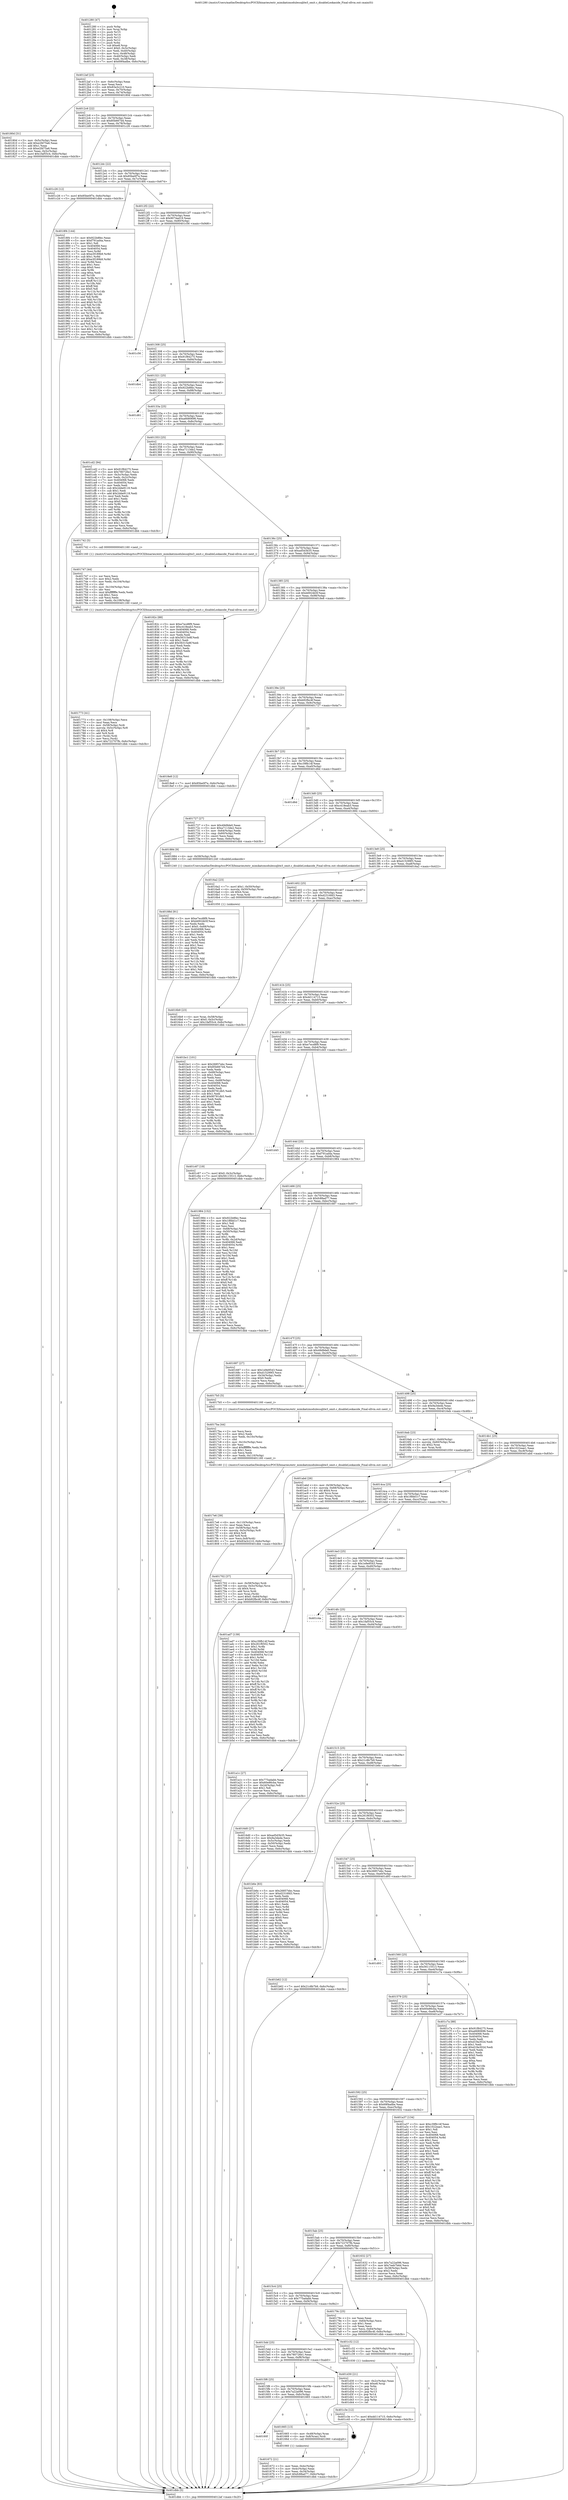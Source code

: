 digraph "0x401280" {
  label = "0x401280 (/mnt/c/Users/mathe/Desktop/tcc/POCII/binaries/extr_mimikatzmodulessqlite3_omit.c_disableLookaside_Final-ollvm.out::main(0))"
  labelloc = "t"
  node[shape=record]

  Entry [label="",width=0.3,height=0.3,shape=circle,fillcolor=black,style=filled]
  "0x4012af" [label="{
     0x4012af [23]\l
     | [instrs]\l
     &nbsp;&nbsp;0x4012af \<+3\>: mov -0x6c(%rbp),%eax\l
     &nbsp;&nbsp;0x4012b2 \<+2\>: mov %eax,%ecx\l
     &nbsp;&nbsp;0x4012b4 \<+6\>: sub $0x83a3c210,%ecx\l
     &nbsp;&nbsp;0x4012ba \<+3\>: mov %eax,-0x70(%rbp)\l
     &nbsp;&nbsp;0x4012bd \<+3\>: mov %ecx,-0x74(%rbp)\l
     &nbsp;&nbsp;0x4012c0 \<+6\>: je 000000000040180d \<main+0x58d\>\l
  }"]
  "0x40180d" [label="{
     0x40180d [31]\l
     | [instrs]\l
     &nbsp;&nbsp;0x40180d \<+3\>: mov -0x5c(%rbp),%eax\l
     &nbsp;&nbsp;0x401810 \<+5\>: add $0xe2fd75a6,%eax\l
     &nbsp;&nbsp;0x401815 \<+3\>: add $0x1,%eax\l
     &nbsp;&nbsp;0x401818 \<+5\>: sub $0xe2fd75a6,%eax\l
     &nbsp;&nbsp;0x40181d \<+3\>: mov %eax,-0x5c(%rbp)\l
     &nbsp;&nbsp;0x401820 \<+7\>: movl $0x1faf55c4,-0x6c(%rbp)\l
     &nbsp;&nbsp;0x401827 \<+5\>: jmp 0000000000401dbb \<main+0xb3b\>\l
  }"]
  "0x4012c6" [label="{
     0x4012c6 [22]\l
     | [instrs]\l
     &nbsp;&nbsp;0x4012c6 \<+5\>: jmp 00000000004012cb \<main+0x4b\>\l
     &nbsp;&nbsp;0x4012cb \<+3\>: mov -0x70(%rbp),%eax\l
     &nbsp;&nbsp;0x4012ce \<+5\>: sub $0x85b667d4,%eax\l
     &nbsp;&nbsp;0x4012d3 \<+3\>: mov %eax,-0x78(%rbp)\l
     &nbsp;&nbsp;0x4012d6 \<+6\>: je 0000000000401c26 \<main+0x9a6\>\l
  }"]
  Exit [label="",width=0.3,height=0.3,shape=circle,fillcolor=black,style=filled,peripheries=2]
  "0x401c26" [label="{
     0x401c26 [12]\l
     | [instrs]\l
     &nbsp;&nbsp;0x401c26 \<+7\>: movl $0x85be0f7e,-0x6c(%rbp)\l
     &nbsp;&nbsp;0x401c2d \<+5\>: jmp 0000000000401dbb \<main+0xb3b\>\l
  }"]
  "0x4012dc" [label="{
     0x4012dc [22]\l
     | [instrs]\l
     &nbsp;&nbsp;0x4012dc \<+5\>: jmp 00000000004012e1 \<main+0x61\>\l
     &nbsp;&nbsp;0x4012e1 \<+3\>: mov -0x70(%rbp),%eax\l
     &nbsp;&nbsp;0x4012e4 \<+5\>: sub $0x85be0f7e,%eax\l
     &nbsp;&nbsp;0x4012e9 \<+3\>: mov %eax,-0x7c(%rbp)\l
     &nbsp;&nbsp;0x4012ec \<+6\>: je 00000000004018f4 \<main+0x674\>\l
  }"]
  "0x401c3e" [label="{
     0x401c3e [12]\l
     | [instrs]\l
     &nbsp;&nbsp;0x401c3e \<+7\>: movl $0xdd114715,-0x6c(%rbp)\l
     &nbsp;&nbsp;0x401c45 \<+5\>: jmp 0000000000401dbb \<main+0xb3b\>\l
  }"]
  "0x4018f4" [label="{
     0x4018f4 [144]\l
     | [instrs]\l
     &nbsp;&nbsp;0x4018f4 \<+5\>: mov $0x922b8fec,%eax\l
     &nbsp;&nbsp;0x4018f9 \<+5\>: mov $0xf791ad4a,%ecx\l
     &nbsp;&nbsp;0x4018fe \<+2\>: mov $0x1,%dl\l
     &nbsp;&nbsp;0x401900 \<+7\>: mov 0x404068,%esi\l
     &nbsp;&nbsp;0x401907 \<+7\>: mov 0x404054,%edi\l
     &nbsp;&nbsp;0x40190e \<+3\>: mov %esi,%r8d\l
     &nbsp;&nbsp;0x401911 \<+7\>: sub $0xe3f189b9,%r8d\l
     &nbsp;&nbsp;0x401918 \<+4\>: sub $0x1,%r8d\l
     &nbsp;&nbsp;0x40191c \<+7\>: add $0xe3f189b9,%r8d\l
     &nbsp;&nbsp;0x401923 \<+4\>: imul %r8d,%esi\l
     &nbsp;&nbsp;0x401927 \<+3\>: and $0x1,%esi\l
     &nbsp;&nbsp;0x40192a \<+3\>: cmp $0x0,%esi\l
     &nbsp;&nbsp;0x40192d \<+4\>: sete %r9b\l
     &nbsp;&nbsp;0x401931 \<+3\>: cmp $0xa,%edi\l
     &nbsp;&nbsp;0x401934 \<+4\>: setl %r10b\l
     &nbsp;&nbsp;0x401938 \<+3\>: mov %r9b,%r11b\l
     &nbsp;&nbsp;0x40193b \<+4\>: xor $0xff,%r11b\l
     &nbsp;&nbsp;0x40193f \<+3\>: mov %r10b,%bl\l
     &nbsp;&nbsp;0x401942 \<+3\>: xor $0xff,%bl\l
     &nbsp;&nbsp;0x401945 \<+3\>: xor $0x0,%dl\l
     &nbsp;&nbsp;0x401948 \<+3\>: mov %r11b,%r14b\l
     &nbsp;&nbsp;0x40194b \<+4\>: and $0x0,%r14b\l
     &nbsp;&nbsp;0x40194f \<+3\>: and %dl,%r9b\l
     &nbsp;&nbsp;0x401952 \<+3\>: mov %bl,%r15b\l
     &nbsp;&nbsp;0x401955 \<+4\>: and $0x0,%r15b\l
     &nbsp;&nbsp;0x401959 \<+3\>: and %dl,%r10b\l
     &nbsp;&nbsp;0x40195c \<+3\>: or %r9b,%r14b\l
     &nbsp;&nbsp;0x40195f \<+3\>: or %r10b,%r15b\l
     &nbsp;&nbsp;0x401962 \<+3\>: xor %r15b,%r14b\l
     &nbsp;&nbsp;0x401965 \<+3\>: or %bl,%r11b\l
     &nbsp;&nbsp;0x401968 \<+4\>: xor $0xff,%r11b\l
     &nbsp;&nbsp;0x40196c \<+3\>: or $0x0,%dl\l
     &nbsp;&nbsp;0x40196f \<+3\>: and %dl,%r11b\l
     &nbsp;&nbsp;0x401972 \<+3\>: or %r11b,%r14b\l
     &nbsp;&nbsp;0x401975 \<+4\>: test $0x1,%r14b\l
     &nbsp;&nbsp;0x401979 \<+3\>: cmovne %ecx,%eax\l
     &nbsp;&nbsp;0x40197c \<+3\>: mov %eax,-0x6c(%rbp)\l
     &nbsp;&nbsp;0x40197f \<+5\>: jmp 0000000000401dbb \<main+0xb3b\>\l
  }"]
  "0x4012f2" [label="{
     0x4012f2 [22]\l
     | [instrs]\l
     &nbsp;&nbsp;0x4012f2 \<+5\>: jmp 00000000004012f7 \<main+0x77\>\l
     &nbsp;&nbsp;0x4012f7 \<+3\>: mov -0x70(%rbp),%eax\l
     &nbsp;&nbsp;0x4012fa \<+5\>: sub $0x9074ad19,%eax\l
     &nbsp;&nbsp;0x4012ff \<+3\>: mov %eax,-0x80(%rbp)\l
     &nbsp;&nbsp;0x401302 \<+6\>: je 0000000000401c56 \<main+0x9d6\>\l
  }"]
  "0x401ad7" [label="{
     0x401ad7 [139]\l
     | [instrs]\l
     &nbsp;&nbsp;0x401ad7 \<+5\>: mov $0xc39fb14f,%edx\l
     &nbsp;&nbsp;0x401adc \<+5\>: mov $0x261f6502,%esi\l
     &nbsp;&nbsp;0x401ae1 \<+3\>: mov $0x1,%r8b\l
     &nbsp;&nbsp;0x401ae4 \<+3\>: xor %r9d,%r9d\l
     &nbsp;&nbsp;0x401ae7 \<+8\>: mov 0x404068,%r10d\l
     &nbsp;&nbsp;0x401aef \<+8\>: mov 0x404054,%r11d\l
     &nbsp;&nbsp;0x401af7 \<+4\>: sub $0x1,%r9d\l
     &nbsp;&nbsp;0x401afb \<+3\>: mov %r10d,%ebx\l
     &nbsp;&nbsp;0x401afe \<+3\>: add %r9d,%ebx\l
     &nbsp;&nbsp;0x401b01 \<+4\>: imul %ebx,%r10d\l
     &nbsp;&nbsp;0x401b05 \<+4\>: and $0x1,%r10d\l
     &nbsp;&nbsp;0x401b09 \<+4\>: cmp $0x0,%r10d\l
     &nbsp;&nbsp;0x401b0d \<+4\>: sete %r14b\l
     &nbsp;&nbsp;0x401b11 \<+4\>: cmp $0xa,%r11d\l
     &nbsp;&nbsp;0x401b15 \<+4\>: setl %r15b\l
     &nbsp;&nbsp;0x401b19 \<+3\>: mov %r14b,%r12b\l
     &nbsp;&nbsp;0x401b1c \<+4\>: xor $0xff,%r12b\l
     &nbsp;&nbsp;0x401b20 \<+3\>: mov %r15b,%r13b\l
     &nbsp;&nbsp;0x401b23 \<+4\>: xor $0xff,%r13b\l
     &nbsp;&nbsp;0x401b27 \<+4\>: xor $0x0,%r8b\l
     &nbsp;&nbsp;0x401b2b \<+3\>: mov %r12b,%al\l
     &nbsp;&nbsp;0x401b2e \<+2\>: and $0x0,%al\l
     &nbsp;&nbsp;0x401b30 \<+3\>: and %r8b,%r14b\l
     &nbsp;&nbsp;0x401b33 \<+3\>: mov %r13b,%cl\l
     &nbsp;&nbsp;0x401b36 \<+3\>: and $0x0,%cl\l
     &nbsp;&nbsp;0x401b39 \<+3\>: and %r8b,%r15b\l
     &nbsp;&nbsp;0x401b3c \<+3\>: or %r14b,%al\l
     &nbsp;&nbsp;0x401b3f \<+3\>: or %r15b,%cl\l
     &nbsp;&nbsp;0x401b42 \<+2\>: xor %cl,%al\l
     &nbsp;&nbsp;0x401b44 \<+3\>: or %r13b,%r12b\l
     &nbsp;&nbsp;0x401b47 \<+4\>: xor $0xff,%r12b\l
     &nbsp;&nbsp;0x401b4b \<+4\>: or $0x0,%r8b\l
     &nbsp;&nbsp;0x401b4f \<+3\>: and %r8b,%r12b\l
     &nbsp;&nbsp;0x401b52 \<+3\>: or %r12b,%al\l
     &nbsp;&nbsp;0x401b55 \<+2\>: test $0x1,%al\l
     &nbsp;&nbsp;0x401b57 \<+3\>: cmovne %esi,%edx\l
     &nbsp;&nbsp;0x401b5a \<+3\>: mov %edx,-0x6c(%rbp)\l
     &nbsp;&nbsp;0x401b5d \<+5\>: jmp 0000000000401dbb \<main+0xb3b\>\l
  }"]
  "0x401c56" [label="{
     0x401c56\l
  }", style=dashed]
  "0x401308" [label="{
     0x401308 [25]\l
     | [instrs]\l
     &nbsp;&nbsp;0x401308 \<+5\>: jmp 000000000040130d \<main+0x8d\>\l
     &nbsp;&nbsp;0x40130d \<+3\>: mov -0x70(%rbp),%eax\l
     &nbsp;&nbsp;0x401310 \<+5\>: sub $0x91f84275,%eax\l
     &nbsp;&nbsp;0x401315 \<+6\>: mov %eax,-0x84(%rbp)\l
     &nbsp;&nbsp;0x40131b \<+6\>: je 0000000000401db4 \<main+0xb34\>\l
  }"]
  "0x40188d" [label="{
     0x40188d [91]\l
     | [instrs]\l
     &nbsp;&nbsp;0x40188d \<+5\>: mov $0xe7ecd8f9,%eax\l
     &nbsp;&nbsp;0x401892 \<+5\>: mov $0xb6924b5f,%ecx\l
     &nbsp;&nbsp;0x401897 \<+2\>: xor %edx,%edx\l
     &nbsp;&nbsp;0x401899 \<+7\>: movl $0x0,-0x68(%rbp)\l
     &nbsp;&nbsp;0x4018a0 \<+7\>: mov 0x404068,%esi\l
     &nbsp;&nbsp;0x4018a7 \<+8\>: mov 0x404054,%r8d\l
     &nbsp;&nbsp;0x4018af \<+3\>: sub $0x1,%edx\l
     &nbsp;&nbsp;0x4018b2 \<+3\>: mov %esi,%r9d\l
     &nbsp;&nbsp;0x4018b5 \<+3\>: add %edx,%r9d\l
     &nbsp;&nbsp;0x4018b8 \<+4\>: imul %r9d,%esi\l
     &nbsp;&nbsp;0x4018bc \<+3\>: and $0x1,%esi\l
     &nbsp;&nbsp;0x4018bf \<+3\>: cmp $0x0,%esi\l
     &nbsp;&nbsp;0x4018c2 \<+4\>: sete %r10b\l
     &nbsp;&nbsp;0x4018c6 \<+4\>: cmp $0xa,%r8d\l
     &nbsp;&nbsp;0x4018ca \<+4\>: setl %r11b\l
     &nbsp;&nbsp;0x4018ce \<+3\>: mov %r10b,%bl\l
     &nbsp;&nbsp;0x4018d1 \<+3\>: and %r11b,%bl\l
     &nbsp;&nbsp;0x4018d4 \<+3\>: xor %r11b,%r10b\l
     &nbsp;&nbsp;0x4018d7 \<+3\>: or %r10b,%bl\l
     &nbsp;&nbsp;0x4018da \<+3\>: test $0x1,%bl\l
     &nbsp;&nbsp;0x4018dd \<+3\>: cmovne %ecx,%eax\l
     &nbsp;&nbsp;0x4018e0 \<+3\>: mov %eax,-0x6c(%rbp)\l
     &nbsp;&nbsp;0x4018e3 \<+5\>: jmp 0000000000401dbb \<main+0xb3b\>\l
  }"]
  "0x401db4" [label="{
     0x401db4\l
  }", style=dashed]
  "0x401321" [label="{
     0x401321 [25]\l
     | [instrs]\l
     &nbsp;&nbsp;0x401321 \<+5\>: jmp 0000000000401326 \<main+0xa6\>\l
     &nbsp;&nbsp;0x401326 \<+3\>: mov -0x70(%rbp),%eax\l
     &nbsp;&nbsp;0x401329 \<+5\>: sub $0x922b8fec,%eax\l
     &nbsp;&nbsp;0x40132e \<+6\>: mov %eax,-0x88(%rbp)\l
     &nbsp;&nbsp;0x401334 \<+6\>: je 0000000000401d61 \<main+0xae1\>\l
  }"]
  "0x4017e6" [label="{
     0x4017e6 [39]\l
     | [instrs]\l
     &nbsp;&nbsp;0x4017e6 \<+6\>: mov -0x110(%rbp),%ecx\l
     &nbsp;&nbsp;0x4017ec \<+3\>: imul %eax,%ecx\l
     &nbsp;&nbsp;0x4017ef \<+4\>: mov -0x58(%rbp),%rdi\l
     &nbsp;&nbsp;0x4017f3 \<+4\>: movslq -0x5c(%rbp),%r8\l
     &nbsp;&nbsp;0x4017f7 \<+4\>: shl $0x4,%r8\l
     &nbsp;&nbsp;0x4017fb \<+3\>: add %r8,%rdi\l
     &nbsp;&nbsp;0x4017fe \<+3\>: mov %ecx,0x8(%rdi)\l
     &nbsp;&nbsp;0x401801 \<+7\>: movl $0x83a3c210,-0x6c(%rbp)\l
     &nbsp;&nbsp;0x401808 \<+5\>: jmp 0000000000401dbb \<main+0xb3b\>\l
  }"]
  "0x401d61" [label="{
     0x401d61\l
  }", style=dashed]
  "0x40133a" [label="{
     0x40133a [25]\l
     | [instrs]\l
     &nbsp;&nbsp;0x40133a \<+5\>: jmp 000000000040133f \<main+0xbf\>\l
     &nbsp;&nbsp;0x40133f \<+3\>: mov -0x70(%rbp),%eax\l
     &nbsp;&nbsp;0x401342 \<+5\>: sub $0xa6680696,%eax\l
     &nbsp;&nbsp;0x401347 \<+6\>: mov %eax,-0x8c(%rbp)\l
     &nbsp;&nbsp;0x40134d \<+6\>: je 0000000000401cd2 \<main+0xa52\>\l
  }"]
  "0x4017ba" [label="{
     0x4017ba [44]\l
     | [instrs]\l
     &nbsp;&nbsp;0x4017ba \<+2\>: xor %ecx,%ecx\l
     &nbsp;&nbsp;0x4017bc \<+5\>: mov $0x2,%edx\l
     &nbsp;&nbsp;0x4017c1 \<+6\>: mov %edx,-0x10c(%rbp)\l
     &nbsp;&nbsp;0x4017c7 \<+1\>: cltd\l
     &nbsp;&nbsp;0x4017c8 \<+6\>: mov -0x10c(%rbp),%esi\l
     &nbsp;&nbsp;0x4017ce \<+2\>: idiv %esi\l
     &nbsp;&nbsp;0x4017d0 \<+6\>: imul $0xfffffffe,%edx,%edx\l
     &nbsp;&nbsp;0x4017d6 \<+3\>: sub $0x1,%ecx\l
     &nbsp;&nbsp;0x4017d9 \<+2\>: sub %ecx,%edx\l
     &nbsp;&nbsp;0x4017db \<+6\>: mov %edx,-0x110(%rbp)\l
     &nbsp;&nbsp;0x4017e1 \<+5\>: call 0000000000401160 \<next_i\>\l
     | [calls]\l
     &nbsp;&nbsp;0x401160 \{1\} (/mnt/c/Users/mathe/Desktop/tcc/POCII/binaries/extr_mimikatzmodulessqlite3_omit.c_disableLookaside_Final-ollvm.out::next_i)\l
  }"]
  "0x401cd2" [label="{
     0x401cd2 [94]\l
     | [instrs]\l
     &nbsp;&nbsp;0x401cd2 \<+5\>: mov $0x91f84275,%eax\l
     &nbsp;&nbsp;0x401cd7 \<+5\>: mov $0x780726e1,%ecx\l
     &nbsp;&nbsp;0x401cdc \<+3\>: mov -0x3c(%rbp),%edx\l
     &nbsp;&nbsp;0x401cdf \<+3\>: mov %edx,-0x2c(%rbp)\l
     &nbsp;&nbsp;0x401ce2 \<+7\>: mov 0x404068,%edx\l
     &nbsp;&nbsp;0x401ce9 \<+7\>: mov 0x404054,%esi\l
     &nbsp;&nbsp;0x401cf0 \<+2\>: mov %edx,%edi\l
     &nbsp;&nbsp;0x401cf2 \<+6\>: sub $0x2dde9118,%edi\l
     &nbsp;&nbsp;0x401cf8 \<+3\>: sub $0x1,%edi\l
     &nbsp;&nbsp;0x401cfb \<+6\>: add $0x2dde9118,%edi\l
     &nbsp;&nbsp;0x401d01 \<+3\>: imul %edi,%edx\l
     &nbsp;&nbsp;0x401d04 \<+3\>: and $0x1,%edx\l
     &nbsp;&nbsp;0x401d07 \<+3\>: cmp $0x0,%edx\l
     &nbsp;&nbsp;0x401d0a \<+4\>: sete %r8b\l
     &nbsp;&nbsp;0x401d0e \<+3\>: cmp $0xa,%esi\l
     &nbsp;&nbsp;0x401d11 \<+4\>: setl %r9b\l
     &nbsp;&nbsp;0x401d15 \<+3\>: mov %r8b,%r10b\l
     &nbsp;&nbsp;0x401d18 \<+3\>: and %r9b,%r10b\l
     &nbsp;&nbsp;0x401d1b \<+3\>: xor %r9b,%r8b\l
     &nbsp;&nbsp;0x401d1e \<+3\>: or %r8b,%r10b\l
     &nbsp;&nbsp;0x401d21 \<+4\>: test $0x1,%r10b\l
     &nbsp;&nbsp;0x401d25 \<+3\>: cmovne %ecx,%eax\l
     &nbsp;&nbsp;0x401d28 \<+3\>: mov %eax,-0x6c(%rbp)\l
     &nbsp;&nbsp;0x401d2b \<+5\>: jmp 0000000000401dbb \<main+0xb3b\>\l
  }"]
  "0x401353" [label="{
     0x401353 [25]\l
     | [instrs]\l
     &nbsp;&nbsp;0x401353 \<+5\>: jmp 0000000000401358 \<main+0xd8\>\l
     &nbsp;&nbsp;0x401358 \<+3\>: mov -0x70(%rbp),%eax\l
     &nbsp;&nbsp;0x40135b \<+5\>: sub $0xa7113de2,%eax\l
     &nbsp;&nbsp;0x401360 \<+6\>: mov %eax,-0x90(%rbp)\l
     &nbsp;&nbsp;0x401366 \<+6\>: je 0000000000401742 \<main+0x4c2\>\l
  }"]
  "0x401773" [label="{
     0x401773 [41]\l
     | [instrs]\l
     &nbsp;&nbsp;0x401773 \<+6\>: mov -0x108(%rbp),%ecx\l
     &nbsp;&nbsp;0x401779 \<+3\>: imul %eax,%ecx\l
     &nbsp;&nbsp;0x40177c \<+4\>: mov -0x58(%rbp),%rdi\l
     &nbsp;&nbsp;0x401780 \<+4\>: movslq -0x5c(%rbp),%r8\l
     &nbsp;&nbsp;0x401784 \<+4\>: shl $0x4,%r8\l
     &nbsp;&nbsp;0x401788 \<+3\>: add %r8,%rdi\l
     &nbsp;&nbsp;0x40178b \<+3\>: mov (%rdi),%rdi\l
     &nbsp;&nbsp;0x40178e \<+2\>: mov %ecx,(%rdi)\l
     &nbsp;&nbsp;0x401790 \<+7\>: movl $0x722707fb,-0x6c(%rbp)\l
     &nbsp;&nbsp;0x401797 \<+5\>: jmp 0000000000401dbb \<main+0xb3b\>\l
  }"]
  "0x401742" [label="{
     0x401742 [5]\l
     | [instrs]\l
     &nbsp;&nbsp;0x401742 \<+5\>: call 0000000000401160 \<next_i\>\l
     | [calls]\l
     &nbsp;&nbsp;0x401160 \{1\} (/mnt/c/Users/mathe/Desktop/tcc/POCII/binaries/extr_mimikatzmodulessqlite3_omit.c_disableLookaside_Final-ollvm.out::next_i)\l
  }"]
  "0x40136c" [label="{
     0x40136c [25]\l
     | [instrs]\l
     &nbsp;&nbsp;0x40136c \<+5\>: jmp 0000000000401371 \<main+0xf1\>\l
     &nbsp;&nbsp;0x401371 \<+3\>: mov -0x70(%rbp),%eax\l
     &nbsp;&nbsp;0x401374 \<+5\>: sub $0xad5d3b35,%eax\l
     &nbsp;&nbsp;0x401379 \<+6\>: mov %eax,-0x94(%rbp)\l
     &nbsp;&nbsp;0x40137f \<+6\>: je 000000000040182c \<main+0x5ac\>\l
  }"]
  "0x401747" [label="{
     0x401747 [44]\l
     | [instrs]\l
     &nbsp;&nbsp;0x401747 \<+2\>: xor %ecx,%ecx\l
     &nbsp;&nbsp;0x401749 \<+5\>: mov $0x2,%edx\l
     &nbsp;&nbsp;0x40174e \<+6\>: mov %edx,-0x104(%rbp)\l
     &nbsp;&nbsp;0x401754 \<+1\>: cltd\l
     &nbsp;&nbsp;0x401755 \<+6\>: mov -0x104(%rbp),%esi\l
     &nbsp;&nbsp;0x40175b \<+2\>: idiv %esi\l
     &nbsp;&nbsp;0x40175d \<+6\>: imul $0xfffffffe,%edx,%edx\l
     &nbsp;&nbsp;0x401763 \<+3\>: sub $0x1,%ecx\l
     &nbsp;&nbsp;0x401766 \<+2\>: sub %ecx,%edx\l
     &nbsp;&nbsp;0x401768 \<+6\>: mov %edx,-0x108(%rbp)\l
     &nbsp;&nbsp;0x40176e \<+5\>: call 0000000000401160 \<next_i\>\l
     | [calls]\l
     &nbsp;&nbsp;0x401160 \{1\} (/mnt/c/Users/mathe/Desktop/tcc/POCII/binaries/extr_mimikatzmodulessqlite3_omit.c_disableLookaside_Final-ollvm.out::next_i)\l
  }"]
  "0x40182c" [label="{
     0x40182c [88]\l
     | [instrs]\l
     &nbsp;&nbsp;0x40182c \<+5\>: mov $0xe7ecd8f9,%eax\l
     &nbsp;&nbsp;0x401831 \<+5\>: mov $0xc418eab3,%ecx\l
     &nbsp;&nbsp;0x401836 \<+7\>: mov 0x404068,%edx\l
     &nbsp;&nbsp;0x40183d \<+7\>: mov 0x404054,%esi\l
     &nbsp;&nbsp;0x401844 \<+2\>: mov %edx,%edi\l
     &nbsp;&nbsp;0x401846 \<+6\>: sub $0x56315e8f,%edi\l
     &nbsp;&nbsp;0x40184c \<+3\>: sub $0x1,%edi\l
     &nbsp;&nbsp;0x40184f \<+6\>: add $0x56315e8f,%edi\l
     &nbsp;&nbsp;0x401855 \<+3\>: imul %edi,%edx\l
     &nbsp;&nbsp;0x401858 \<+3\>: and $0x1,%edx\l
     &nbsp;&nbsp;0x40185b \<+3\>: cmp $0x0,%edx\l
     &nbsp;&nbsp;0x40185e \<+4\>: sete %r8b\l
     &nbsp;&nbsp;0x401862 \<+3\>: cmp $0xa,%esi\l
     &nbsp;&nbsp;0x401865 \<+4\>: setl %r9b\l
     &nbsp;&nbsp;0x401869 \<+3\>: mov %r8b,%r10b\l
     &nbsp;&nbsp;0x40186c \<+3\>: and %r9b,%r10b\l
     &nbsp;&nbsp;0x40186f \<+3\>: xor %r9b,%r8b\l
     &nbsp;&nbsp;0x401872 \<+3\>: or %r8b,%r10b\l
     &nbsp;&nbsp;0x401875 \<+4\>: test $0x1,%r10b\l
     &nbsp;&nbsp;0x401879 \<+3\>: cmovne %ecx,%eax\l
     &nbsp;&nbsp;0x40187c \<+3\>: mov %eax,-0x6c(%rbp)\l
     &nbsp;&nbsp;0x40187f \<+5\>: jmp 0000000000401dbb \<main+0xb3b\>\l
  }"]
  "0x401385" [label="{
     0x401385 [25]\l
     | [instrs]\l
     &nbsp;&nbsp;0x401385 \<+5\>: jmp 000000000040138a \<main+0x10a\>\l
     &nbsp;&nbsp;0x40138a \<+3\>: mov -0x70(%rbp),%eax\l
     &nbsp;&nbsp;0x40138d \<+5\>: sub $0xb6924b5f,%eax\l
     &nbsp;&nbsp;0x401392 \<+6\>: mov %eax,-0x98(%rbp)\l
     &nbsp;&nbsp;0x401398 \<+6\>: je 00000000004018e8 \<main+0x668\>\l
  }"]
  "0x401702" [label="{
     0x401702 [37]\l
     | [instrs]\l
     &nbsp;&nbsp;0x401702 \<+4\>: mov -0x58(%rbp),%rdi\l
     &nbsp;&nbsp;0x401706 \<+4\>: movslq -0x5c(%rbp),%rcx\l
     &nbsp;&nbsp;0x40170a \<+4\>: shl $0x4,%rcx\l
     &nbsp;&nbsp;0x40170e \<+3\>: add %rcx,%rdi\l
     &nbsp;&nbsp;0x401711 \<+3\>: mov %rax,(%rdi)\l
     &nbsp;&nbsp;0x401714 \<+7\>: movl $0x0,-0x64(%rbp)\l
     &nbsp;&nbsp;0x40171b \<+7\>: movl $0xb92fbc4f,-0x6c(%rbp)\l
     &nbsp;&nbsp;0x401722 \<+5\>: jmp 0000000000401dbb \<main+0xb3b\>\l
  }"]
  "0x4018e8" [label="{
     0x4018e8 [12]\l
     | [instrs]\l
     &nbsp;&nbsp;0x4018e8 \<+7\>: movl $0x85be0f7e,-0x6c(%rbp)\l
     &nbsp;&nbsp;0x4018ef \<+5\>: jmp 0000000000401dbb \<main+0xb3b\>\l
  }"]
  "0x40139e" [label="{
     0x40139e [25]\l
     | [instrs]\l
     &nbsp;&nbsp;0x40139e \<+5\>: jmp 00000000004013a3 \<main+0x123\>\l
     &nbsp;&nbsp;0x4013a3 \<+3\>: mov -0x70(%rbp),%eax\l
     &nbsp;&nbsp;0x4013a6 \<+5\>: sub $0xb92fbc4f,%eax\l
     &nbsp;&nbsp;0x4013ab \<+6\>: mov %eax,-0x9c(%rbp)\l
     &nbsp;&nbsp;0x4013b1 \<+6\>: je 0000000000401727 \<main+0x4a7\>\l
  }"]
  "0x4016b9" [label="{
     0x4016b9 [23]\l
     | [instrs]\l
     &nbsp;&nbsp;0x4016b9 \<+4\>: mov %rax,-0x58(%rbp)\l
     &nbsp;&nbsp;0x4016bd \<+7\>: movl $0x0,-0x5c(%rbp)\l
     &nbsp;&nbsp;0x4016c4 \<+7\>: movl $0x1faf55c4,-0x6c(%rbp)\l
     &nbsp;&nbsp;0x4016cb \<+5\>: jmp 0000000000401dbb \<main+0xb3b\>\l
  }"]
  "0x401727" [label="{
     0x401727 [27]\l
     | [instrs]\l
     &nbsp;&nbsp;0x401727 \<+5\>: mov $0x49d9de0,%eax\l
     &nbsp;&nbsp;0x40172c \<+5\>: mov $0xa7113de2,%ecx\l
     &nbsp;&nbsp;0x401731 \<+3\>: mov -0x64(%rbp),%edx\l
     &nbsp;&nbsp;0x401734 \<+3\>: cmp -0x60(%rbp),%edx\l
     &nbsp;&nbsp;0x401737 \<+3\>: cmovl %ecx,%eax\l
     &nbsp;&nbsp;0x40173a \<+3\>: mov %eax,-0x6c(%rbp)\l
     &nbsp;&nbsp;0x40173d \<+5\>: jmp 0000000000401dbb \<main+0xb3b\>\l
  }"]
  "0x4013b7" [label="{
     0x4013b7 [25]\l
     | [instrs]\l
     &nbsp;&nbsp;0x4013b7 \<+5\>: jmp 00000000004013bc \<main+0x13c\>\l
     &nbsp;&nbsp;0x4013bc \<+3\>: mov -0x70(%rbp),%eax\l
     &nbsp;&nbsp;0x4013bf \<+5\>: sub $0xc39fb14f,%eax\l
     &nbsp;&nbsp;0x4013c4 \<+6\>: mov %eax,-0xa0(%rbp)\l
     &nbsp;&nbsp;0x4013ca \<+6\>: je 0000000000401d6d \<main+0xaed\>\l
  }"]
  "0x401672" [label="{
     0x401672 [21]\l
     | [instrs]\l
     &nbsp;&nbsp;0x401672 \<+3\>: mov %eax,-0x4c(%rbp)\l
     &nbsp;&nbsp;0x401675 \<+3\>: mov -0x4c(%rbp),%eax\l
     &nbsp;&nbsp;0x401678 \<+3\>: mov %eax,-0x34(%rbp)\l
     &nbsp;&nbsp;0x40167b \<+7\>: movl $0xfc88ad77,-0x6c(%rbp)\l
     &nbsp;&nbsp;0x401682 \<+5\>: jmp 0000000000401dbb \<main+0xb3b\>\l
  }"]
  "0x401d6d" [label="{
     0x401d6d\l
  }", style=dashed]
  "0x4013d0" [label="{
     0x4013d0 [25]\l
     | [instrs]\l
     &nbsp;&nbsp;0x4013d0 \<+5\>: jmp 00000000004013d5 \<main+0x155\>\l
     &nbsp;&nbsp;0x4013d5 \<+3\>: mov -0x70(%rbp),%eax\l
     &nbsp;&nbsp;0x4013d8 \<+5\>: sub $0xc418eab3,%eax\l
     &nbsp;&nbsp;0x4013dd \<+6\>: mov %eax,-0xa4(%rbp)\l
     &nbsp;&nbsp;0x4013e3 \<+6\>: je 0000000000401884 \<main+0x604\>\l
  }"]
  "0x40160f" [label="{
     0x40160f\l
  }", style=dashed]
  "0x401884" [label="{
     0x401884 [9]\l
     | [instrs]\l
     &nbsp;&nbsp;0x401884 \<+4\>: mov -0x58(%rbp),%rdi\l
     &nbsp;&nbsp;0x401888 \<+5\>: call 0000000000401240 \<disableLookaside\>\l
     | [calls]\l
     &nbsp;&nbsp;0x401240 \{1\} (/mnt/c/Users/mathe/Desktop/tcc/POCII/binaries/extr_mimikatzmodulessqlite3_omit.c_disableLookaside_Final-ollvm.out::disableLookaside)\l
  }"]
  "0x4013e9" [label="{
     0x4013e9 [25]\l
     | [instrs]\l
     &nbsp;&nbsp;0x4013e9 \<+5\>: jmp 00000000004013ee \<main+0x16e\>\l
     &nbsp;&nbsp;0x4013ee \<+3\>: mov -0x70(%rbp),%eax\l
     &nbsp;&nbsp;0x4013f1 \<+5\>: sub $0xd15299f3,%eax\l
     &nbsp;&nbsp;0x4013f6 \<+6\>: mov %eax,-0xa8(%rbp)\l
     &nbsp;&nbsp;0x4013fc \<+6\>: je 00000000004016a2 \<main+0x422\>\l
  }"]
  "0x401665" [label="{
     0x401665 [13]\l
     | [instrs]\l
     &nbsp;&nbsp;0x401665 \<+4\>: mov -0x48(%rbp),%rax\l
     &nbsp;&nbsp;0x401669 \<+4\>: mov 0x8(%rax),%rdi\l
     &nbsp;&nbsp;0x40166d \<+5\>: call 0000000000401060 \<atoi@plt\>\l
     | [calls]\l
     &nbsp;&nbsp;0x401060 \{1\} (unknown)\l
  }"]
  "0x4016a2" [label="{
     0x4016a2 [23]\l
     | [instrs]\l
     &nbsp;&nbsp;0x4016a2 \<+7\>: movl $0x1,-0x50(%rbp)\l
     &nbsp;&nbsp;0x4016a9 \<+4\>: movslq -0x50(%rbp),%rax\l
     &nbsp;&nbsp;0x4016ad \<+4\>: shl $0x4,%rax\l
     &nbsp;&nbsp;0x4016b1 \<+3\>: mov %rax,%rdi\l
     &nbsp;&nbsp;0x4016b4 \<+5\>: call 0000000000401050 \<malloc@plt\>\l
     | [calls]\l
     &nbsp;&nbsp;0x401050 \{1\} (unknown)\l
  }"]
  "0x401402" [label="{
     0x401402 [25]\l
     | [instrs]\l
     &nbsp;&nbsp;0x401402 \<+5\>: jmp 0000000000401407 \<main+0x187\>\l
     &nbsp;&nbsp;0x401407 \<+3\>: mov -0x70(%rbp),%eax\l
     &nbsp;&nbsp;0x40140a \<+5\>: sub $0xd2316fd3,%eax\l
     &nbsp;&nbsp;0x40140f \<+6\>: mov %eax,-0xac(%rbp)\l
     &nbsp;&nbsp;0x401415 \<+6\>: je 0000000000401bc1 \<main+0x941\>\l
  }"]
  "0x4015f6" [label="{
     0x4015f6 [25]\l
     | [instrs]\l
     &nbsp;&nbsp;0x4015f6 \<+5\>: jmp 00000000004015fb \<main+0x37b\>\l
     &nbsp;&nbsp;0x4015fb \<+3\>: mov -0x70(%rbp),%eax\l
     &nbsp;&nbsp;0x4015fe \<+5\>: sub $0x7a22a096,%eax\l
     &nbsp;&nbsp;0x401603 \<+6\>: mov %eax,-0xfc(%rbp)\l
     &nbsp;&nbsp;0x401609 \<+6\>: je 0000000000401665 \<main+0x3e5\>\l
  }"]
  "0x401bc1" [label="{
     0x401bc1 [101]\l
     | [instrs]\l
     &nbsp;&nbsp;0x401bc1 \<+5\>: mov $0x26857ebc,%eax\l
     &nbsp;&nbsp;0x401bc6 \<+5\>: mov $0x85b667d4,%ecx\l
     &nbsp;&nbsp;0x401bcb \<+2\>: xor %edx,%edx\l
     &nbsp;&nbsp;0x401bcd \<+3\>: mov -0x68(%rbp),%esi\l
     &nbsp;&nbsp;0x401bd0 \<+3\>: sub $0x1,%edx\l
     &nbsp;&nbsp;0x401bd3 \<+2\>: sub %edx,%esi\l
     &nbsp;&nbsp;0x401bd5 \<+3\>: mov %esi,-0x68(%rbp)\l
     &nbsp;&nbsp;0x401bd8 \<+7\>: mov 0x404068,%edx\l
     &nbsp;&nbsp;0x401bdf \<+7\>: mov 0x404054,%esi\l
     &nbsp;&nbsp;0x401be6 \<+2\>: mov %edx,%edi\l
     &nbsp;&nbsp;0x401be8 \<+6\>: sub $0x90781db5,%edi\l
     &nbsp;&nbsp;0x401bee \<+3\>: sub $0x1,%edi\l
     &nbsp;&nbsp;0x401bf1 \<+6\>: add $0x90781db5,%edi\l
     &nbsp;&nbsp;0x401bf7 \<+3\>: imul %edi,%edx\l
     &nbsp;&nbsp;0x401bfa \<+3\>: and $0x1,%edx\l
     &nbsp;&nbsp;0x401bfd \<+3\>: cmp $0x0,%edx\l
     &nbsp;&nbsp;0x401c00 \<+4\>: sete %r8b\l
     &nbsp;&nbsp;0x401c04 \<+3\>: cmp $0xa,%esi\l
     &nbsp;&nbsp;0x401c07 \<+4\>: setl %r9b\l
     &nbsp;&nbsp;0x401c0b \<+3\>: mov %r8b,%r10b\l
     &nbsp;&nbsp;0x401c0e \<+3\>: and %r9b,%r10b\l
     &nbsp;&nbsp;0x401c11 \<+3\>: xor %r9b,%r8b\l
     &nbsp;&nbsp;0x401c14 \<+3\>: or %r8b,%r10b\l
     &nbsp;&nbsp;0x401c17 \<+4\>: test $0x1,%r10b\l
     &nbsp;&nbsp;0x401c1b \<+3\>: cmovne %ecx,%eax\l
     &nbsp;&nbsp;0x401c1e \<+3\>: mov %eax,-0x6c(%rbp)\l
     &nbsp;&nbsp;0x401c21 \<+5\>: jmp 0000000000401dbb \<main+0xb3b\>\l
  }"]
  "0x40141b" [label="{
     0x40141b [25]\l
     | [instrs]\l
     &nbsp;&nbsp;0x40141b \<+5\>: jmp 0000000000401420 \<main+0x1a0\>\l
     &nbsp;&nbsp;0x401420 \<+3\>: mov -0x70(%rbp),%eax\l
     &nbsp;&nbsp;0x401423 \<+5\>: sub $0xdd114715,%eax\l
     &nbsp;&nbsp;0x401428 \<+6\>: mov %eax,-0xb0(%rbp)\l
     &nbsp;&nbsp;0x40142e \<+6\>: je 0000000000401c67 \<main+0x9e7\>\l
  }"]
  "0x401d30" [label="{
     0x401d30 [21]\l
     | [instrs]\l
     &nbsp;&nbsp;0x401d30 \<+3\>: mov -0x2c(%rbp),%eax\l
     &nbsp;&nbsp;0x401d33 \<+7\>: add $0xe8,%rsp\l
     &nbsp;&nbsp;0x401d3a \<+1\>: pop %rbx\l
     &nbsp;&nbsp;0x401d3b \<+2\>: pop %r12\l
     &nbsp;&nbsp;0x401d3d \<+2\>: pop %r13\l
     &nbsp;&nbsp;0x401d3f \<+2\>: pop %r14\l
     &nbsp;&nbsp;0x401d41 \<+2\>: pop %r15\l
     &nbsp;&nbsp;0x401d43 \<+1\>: pop %rbp\l
     &nbsp;&nbsp;0x401d44 \<+1\>: ret\l
  }"]
  "0x401c67" [label="{
     0x401c67 [19]\l
     | [instrs]\l
     &nbsp;&nbsp;0x401c67 \<+7\>: movl $0x0,-0x3c(%rbp)\l
     &nbsp;&nbsp;0x401c6e \<+7\>: movl $0x56115513,-0x6c(%rbp)\l
     &nbsp;&nbsp;0x401c75 \<+5\>: jmp 0000000000401dbb \<main+0xb3b\>\l
  }"]
  "0x401434" [label="{
     0x401434 [25]\l
     | [instrs]\l
     &nbsp;&nbsp;0x401434 \<+5\>: jmp 0000000000401439 \<main+0x1b9\>\l
     &nbsp;&nbsp;0x401439 \<+3\>: mov -0x70(%rbp),%eax\l
     &nbsp;&nbsp;0x40143c \<+5\>: sub $0xe7ecd8f9,%eax\l
     &nbsp;&nbsp;0x401441 \<+6\>: mov %eax,-0xb4(%rbp)\l
     &nbsp;&nbsp;0x401447 \<+6\>: je 0000000000401d45 \<main+0xac5\>\l
  }"]
  "0x4015dd" [label="{
     0x4015dd [25]\l
     | [instrs]\l
     &nbsp;&nbsp;0x4015dd \<+5\>: jmp 00000000004015e2 \<main+0x362\>\l
     &nbsp;&nbsp;0x4015e2 \<+3\>: mov -0x70(%rbp),%eax\l
     &nbsp;&nbsp;0x4015e5 \<+5\>: sub $0x780726e1,%eax\l
     &nbsp;&nbsp;0x4015ea \<+6\>: mov %eax,-0xf8(%rbp)\l
     &nbsp;&nbsp;0x4015f0 \<+6\>: je 0000000000401d30 \<main+0xab0\>\l
  }"]
  "0x401d45" [label="{
     0x401d45\l
  }", style=dashed]
  "0x40144d" [label="{
     0x40144d [25]\l
     | [instrs]\l
     &nbsp;&nbsp;0x40144d \<+5\>: jmp 0000000000401452 \<main+0x1d2\>\l
     &nbsp;&nbsp;0x401452 \<+3\>: mov -0x70(%rbp),%eax\l
     &nbsp;&nbsp;0x401455 \<+5\>: sub $0xf791ad4a,%eax\l
     &nbsp;&nbsp;0x40145a \<+6\>: mov %eax,-0xb8(%rbp)\l
     &nbsp;&nbsp;0x401460 \<+6\>: je 0000000000401984 \<main+0x704\>\l
  }"]
  "0x401c32" [label="{
     0x401c32 [12]\l
     | [instrs]\l
     &nbsp;&nbsp;0x401c32 \<+4\>: mov -0x58(%rbp),%rax\l
     &nbsp;&nbsp;0x401c36 \<+3\>: mov %rax,%rdi\l
     &nbsp;&nbsp;0x401c39 \<+5\>: call 0000000000401030 \<free@plt\>\l
     | [calls]\l
     &nbsp;&nbsp;0x401030 \{1\} (unknown)\l
  }"]
  "0x401984" [label="{
     0x401984 [152]\l
     | [instrs]\l
     &nbsp;&nbsp;0x401984 \<+5\>: mov $0x922b8fec,%eax\l
     &nbsp;&nbsp;0x401989 \<+5\>: mov $0x18fdd1c7,%ecx\l
     &nbsp;&nbsp;0x40198e \<+2\>: mov $0x1,%dl\l
     &nbsp;&nbsp;0x401990 \<+2\>: xor %esi,%esi\l
     &nbsp;&nbsp;0x401992 \<+3\>: mov -0x68(%rbp),%edi\l
     &nbsp;&nbsp;0x401995 \<+3\>: cmp -0x50(%rbp),%edi\l
     &nbsp;&nbsp;0x401998 \<+4\>: setl %r8b\l
     &nbsp;&nbsp;0x40199c \<+4\>: and $0x1,%r8b\l
     &nbsp;&nbsp;0x4019a0 \<+4\>: mov %r8b,-0x2d(%rbp)\l
     &nbsp;&nbsp;0x4019a4 \<+7\>: mov 0x404068,%edi\l
     &nbsp;&nbsp;0x4019ab \<+8\>: mov 0x404054,%r9d\l
     &nbsp;&nbsp;0x4019b3 \<+3\>: sub $0x1,%esi\l
     &nbsp;&nbsp;0x4019b6 \<+3\>: mov %edi,%r10d\l
     &nbsp;&nbsp;0x4019b9 \<+3\>: add %esi,%r10d\l
     &nbsp;&nbsp;0x4019bc \<+4\>: imul %r10d,%edi\l
     &nbsp;&nbsp;0x4019c0 \<+3\>: and $0x1,%edi\l
     &nbsp;&nbsp;0x4019c3 \<+3\>: cmp $0x0,%edi\l
     &nbsp;&nbsp;0x4019c6 \<+4\>: sete %r8b\l
     &nbsp;&nbsp;0x4019ca \<+4\>: cmp $0xa,%r9d\l
     &nbsp;&nbsp;0x4019ce \<+4\>: setl %r11b\l
     &nbsp;&nbsp;0x4019d2 \<+3\>: mov %r8b,%bl\l
     &nbsp;&nbsp;0x4019d5 \<+3\>: xor $0xff,%bl\l
     &nbsp;&nbsp;0x4019d8 \<+3\>: mov %r11b,%r14b\l
     &nbsp;&nbsp;0x4019db \<+4\>: xor $0xff,%r14b\l
     &nbsp;&nbsp;0x4019df \<+3\>: xor $0x0,%dl\l
     &nbsp;&nbsp;0x4019e2 \<+3\>: mov %bl,%r15b\l
     &nbsp;&nbsp;0x4019e5 \<+4\>: and $0x0,%r15b\l
     &nbsp;&nbsp;0x4019e9 \<+3\>: and %dl,%r8b\l
     &nbsp;&nbsp;0x4019ec \<+3\>: mov %r14b,%r12b\l
     &nbsp;&nbsp;0x4019ef \<+4\>: and $0x0,%r12b\l
     &nbsp;&nbsp;0x4019f3 \<+3\>: and %dl,%r11b\l
     &nbsp;&nbsp;0x4019f6 \<+3\>: or %r8b,%r15b\l
     &nbsp;&nbsp;0x4019f9 \<+3\>: or %r11b,%r12b\l
     &nbsp;&nbsp;0x4019fc \<+3\>: xor %r12b,%r15b\l
     &nbsp;&nbsp;0x4019ff \<+3\>: or %r14b,%bl\l
     &nbsp;&nbsp;0x401a02 \<+3\>: xor $0xff,%bl\l
     &nbsp;&nbsp;0x401a05 \<+3\>: or $0x0,%dl\l
     &nbsp;&nbsp;0x401a08 \<+2\>: and %dl,%bl\l
     &nbsp;&nbsp;0x401a0a \<+3\>: or %bl,%r15b\l
     &nbsp;&nbsp;0x401a0d \<+4\>: test $0x1,%r15b\l
     &nbsp;&nbsp;0x401a11 \<+3\>: cmovne %ecx,%eax\l
     &nbsp;&nbsp;0x401a14 \<+3\>: mov %eax,-0x6c(%rbp)\l
     &nbsp;&nbsp;0x401a17 \<+5\>: jmp 0000000000401dbb \<main+0xb3b\>\l
  }"]
  "0x401466" [label="{
     0x401466 [25]\l
     | [instrs]\l
     &nbsp;&nbsp;0x401466 \<+5\>: jmp 000000000040146b \<main+0x1eb\>\l
     &nbsp;&nbsp;0x40146b \<+3\>: mov -0x70(%rbp),%eax\l
     &nbsp;&nbsp;0x40146e \<+5\>: sub $0xfc88ad77,%eax\l
     &nbsp;&nbsp;0x401473 \<+6\>: mov %eax,-0xbc(%rbp)\l
     &nbsp;&nbsp;0x401479 \<+6\>: je 0000000000401687 \<main+0x407\>\l
  }"]
  "0x4015c4" [label="{
     0x4015c4 [25]\l
     | [instrs]\l
     &nbsp;&nbsp;0x4015c4 \<+5\>: jmp 00000000004015c9 \<main+0x349\>\l
     &nbsp;&nbsp;0x4015c9 \<+3\>: mov -0x70(%rbp),%eax\l
     &nbsp;&nbsp;0x4015cc \<+5\>: sub $0x775adabb,%eax\l
     &nbsp;&nbsp;0x4015d1 \<+6\>: mov %eax,-0xf4(%rbp)\l
     &nbsp;&nbsp;0x4015d7 \<+6\>: je 0000000000401c32 \<main+0x9b2\>\l
  }"]
  "0x401687" [label="{
     0x401687 [27]\l
     | [instrs]\l
     &nbsp;&nbsp;0x401687 \<+5\>: mov $0x1e9e9543,%eax\l
     &nbsp;&nbsp;0x40168c \<+5\>: mov $0xd15299f3,%ecx\l
     &nbsp;&nbsp;0x401691 \<+3\>: mov -0x34(%rbp),%edx\l
     &nbsp;&nbsp;0x401694 \<+3\>: cmp $0x0,%edx\l
     &nbsp;&nbsp;0x401697 \<+3\>: cmove %ecx,%eax\l
     &nbsp;&nbsp;0x40169a \<+3\>: mov %eax,-0x6c(%rbp)\l
     &nbsp;&nbsp;0x40169d \<+5\>: jmp 0000000000401dbb \<main+0xb3b\>\l
  }"]
  "0x40147f" [label="{
     0x40147f [25]\l
     | [instrs]\l
     &nbsp;&nbsp;0x40147f \<+5\>: jmp 0000000000401484 \<main+0x204\>\l
     &nbsp;&nbsp;0x401484 \<+3\>: mov -0x70(%rbp),%eax\l
     &nbsp;&nbsp;0x401487 \<+5\>: sub $0x49d9de0,%eax\l
     &nbsp;&nbsp;0x40148c \<+6\>: mov %eax,-0xc0(%rbp)\l
     &nbsp;&nbsp;0x401492 \<+6\>: je 00000000004017b5 \<main+0x535\>\l
  }"]
  "0x40179c" [label="{
     0x40179c [25]\l
     | [instrs]\l
     &nbsp;&nbsp;0x40179c \<+2\>: xor %eax,%eax\l
     &nbsp;&nbsp;0x40179e \<+3\>: mov -0x64(%rbp),%ecx\l
     &nbsp;&nbsp;0x4017a1 \<+3\>: sub $0x1,%eax\l
     &nbsp;&nbsp;0x4017a4 \<+2\>: sub %eax,%ecx\l
     &nbsp;&nbsp;0x4017a6 \<+3\>: mov %ecx,-0x64(%rbp)\l
     &nbsp;&nbsp;0x4017a9 \<+7\>: movl $0xb92fbc4f,-0x6c(%rbp)\l
     &nbsp;&nbsp;0x4017b0 \<+5\>: jmp 0000000000401dbb \<main+0xb3b\>\l
  }"]
  "0x4017b5" [label="{
     0x4017b5 [5]\l
     | [instrs]\l
     &nbsp;&nbsp;0x4017b5 \<+5\>: call 0000000000401160 \<next_i\>\l
     | [calls]\l
     &nbsp;&nbsp;0x401160 \{1\} (/mnt/c/Users/mathe/Desktop/tcc/POCII/binaries/extr_mimikatzmodulessqlite3_omit.c_disableLookaside_Final-ollvm.out::next_i)\l
  }"]
  "0x401498" [label="{
     0x401498 [25]\l
     | [instrs]\l
     &nbsp;&nbsp;0x401498 \<+5\>: jmp 000000000040149d \<main+0x21d\>\l
     &nbsp;&nbsp;0x40149d \<+3\>: mov -0x70(%rbp),%eax\l
     &nbsp;&nbsp;0x4014a0 \<+5\>: sub $0x9a3dede,%eax\l
     &nbsp;&nbsp;0x4014a5 \<+6\>: mov %eax,-0xc4(%rbp)\l
     &nbsp;&nbsp;0x4014ab \<+6\>: je 00000000004016eb \<main+0x46b\>\l
  }"]
  "0x401280" [label="{
     0x401280 [47]\l
     | [instrs]\l
     &nbsp;&nbsp;0x401280 \<+1\>: push %rbp\l
     &nbsp;&nbsp;0x401281 \<+3\>: mov %rsp,%rbp\l
     &nbsp;&nbsp;0x401284 \<+2\>: push %r15\l
     &nbsp;&nbsp;0x401286 \<+2\>: push %r14\l
     &nbsp;&nbsp;0x401288 \<+2\>: push %r13\l
     &nbsp;&nbsp;0x40128a \<+2\>: push %r12\l
     &nbsp;&nbsp;0x40128c \<+1\>: push %rbx\l
     &nbsp;&nbsp;0x40128d \<+7\>: sub $0xe8,%rsp\l
     &nbsp;&nbsp;0x401294 \<+7\>: movl $0x0,-0x3c(%rbp)\l
     &nbsp;&nbsp;0x40129b \<+3\>: mov %edi,-0x40(%rbp)\l
     &nbsp;&nbsp;0x40129e \<+4\>: mov %rsi,-0x48(%rbp)\l
     &nbsp;&nbsp;0x4012a2 \<+3\>: mov -0x40(%rbp),%edi\l
     &nbsp;&nbsp;0x4012a5 \<+3\>: mov %edi,-0x38(%rbp)\l
     &nbsp;&nbsp;0x4012a8 \<+7\>: movl $0x69f4adbe,-0x6c(%rbp)\l
  }"]
  "0x4016eb" [label="{
     0x4016eb [23]\l
     | [instrs]\l
     &nbsp;&nbsp;0x4016eb \<+7\>: movl $0x1,-0x60(%rbp)\l
     &nbsp;&nbsp;0x4016f2 \<+4\>: movslq -0x60(%rbp),%rax\l
     &nbsp;&nbsp;0x4016f6 \<+4\>: shl $0x2,%rax\l
     &nbsp;&nbsp;0x4016fa \<+3\>: mov %rax,%rdi\l
     &nbsp;&nbsp;0x4016fd \<+5\>: call 0000000000401050 \<malloc@plt\>\l
     | [calls]\l
     &nbsp;&nbsp;0x401050 \{1\} (unknown)\l
  }"]
  "0x4014b1" [label="{
     0x4014b1 [25]\l
     | [instrs]\l
     &nbsp;&nbsp;0x4014b1 \<+5\>: jmp 00000000004014b6 \<main+0x236\>\l
     &nbsp;&nbsp;0x4014b6 \<+3\>: mov -0x70(%rbp),%eax\l
     &nbsp;&nbsp;0x4014b9 \<+5\>: sub $0x1022eae1,%eax\l
     &nbsp;&nbsp;0x4014be \<+6\>: mov %eax,-0xc8(%rbp)\l
     &nbsp;&nbsp;0x4014c4 \<+6\>: je 0000000000401abd \<main+0x83d\>\l
  }"]
  "0x401dbb" [label="{
     0x401dbb [5]\l
     | [instrs]\l
     &nbsp;&nbsp;0x401dbb \<+5\>: jmp 00000000004012af \<main+0x2f\>\l
  }"]
  "0x401abd" [label="{
     0x401abd [26]\l
     | [instrs]\l
     &nbsp;&nbsp;0x401abd \<+4\>: mov -0x58(%rbp),%rax\l
     &nbsp;&nbsp;0x401ac1 \<+4\>: movslq -0x68(%rbp),%rcx\l
     &nbsp;&nbsp;0x401ac5 \<+4\>: shl $0x4,%rcx\l
     &nbsp;&nbsp;0x401ac9 \<+3\>: add %rcx,%rax\l
     &nbsp;&nbsp;0x401acc \<+3\>: mov (%rax),%rax\l
     &nbsp;&nbsp;0x401acf \<+3\>: mov %rax,%rdi\l
     &nbsp;&nbsp;0x401ad2 \<+5\>: call 0000000000401030 \<free@plt\>\l
     | [calls]\l
     &nbsp;&nbsp;0x401030 \{1\} (unknown)\l
  }"]
  "0x4014ca" [label="{
     0x4014ca [25]\l
     | [instrs]\l
     &nbsp;&nbsp;0x4014ca \<+5\>: jmp 00000000004014cf \<main+0x24f\>\l
     &nbsp;&nbsp;0x4014cf \<+3\>: mov -0x70(%rbp),%eax\l
     &nbsp;&nbsp;0x4014d2 \<+5\>: sub $0x18fdd1c7,%eax\l
     &nbsp;&nbsp;0x4014d7 \<+6\>: mov %eax,-0xcc(%rbp)\l
     &nbsp;&nbsp;0x4014dd \<+6\>: je 0000000000401a1c \<main+0x79c\>\l
  }"]
  "0x4015ab" [label="{
     0x4015ab [25]\l
     | [instrs]\l
     &nbsp;&nbsp;0x4015ab \<+5\>: jmp 00000000004015b0 \<main+0x330\>\l
     &nbsp;&nbsp;0x4015b0 \<+3\>: mov -0x70(%rbp),%eax\l
     &nbsp;&nbsp;0x4015b3 \<+5\>: sub $0x722707fb,%eax\l
     &nbsp;&nbsp;0x4015b8 \<+6\>: mov %eax,-0xf0(%rbp)\l
     &nbsp;&nbsp;0x4015be \<+6\>: je 000000000040179c \<main+0x51c\>\l
  }"]
  "0x401a1c" [label="{
     0x401a1c [27]\l
     | [instrs]\l
     &nbsp;&nbsp;0x401a1c \<+5\>: mov $0x775adabb,%eax\l
     &nbsp;&nbsp;0x401a21 \<+5\>: mov $0x60e86cba,%ecx\l
     &nbsp;&nbsp;0x401a26 \<+3\>: mov -0x2d(%rbp),%dl\l
     &nbsp;&nbsp;0x401a29 \<+3\>: test $0x1,%dl\l
     &nbsp;&nbsp;0x401a2c \<+3\>: cmovne %ecx,%eax\l
     &nbsp;&nbsp;0x401a2f \<+3\>: mov %eax,-0x6c(%rbp)\l
     &nbsp;&nbsp;0x401a32 \<+5\>: jmp 0000000000401dbb \<main+0xb3b\>\l
  }"]
  "0x4014e3" [label="{
     0x4014e3 [25]\l
     | [instrs]\l
     &nbsp;&nbsp;0x4014e3 \<+5\>: jmp 00000000004014e8 \<main+0x268\>\l
     &nbsp;&nbsp;0x4014e8 \<+3\>: mov -0x70(%rbp),%eax\l
     &nbsp;&nbsp;0x4014eb \<+5\>: sub $0x1e9e9543,%eax\l
     &nbsp;&nbsp;0x4014f0 \<+6\>: mov %eax,-0xd0(%rbp)\l
     &nbsp;&nbsp;0x4014f6 \<+6\>: je 0000000000401c4a \<main+0x9ca\>\l
  }"]
  "0x401632" [label="{
     0x401632 [27]\l
     | [instrs]\l
     &nbsp;&nbsp;0x401632 \<+5\>: mov $0x7a22a096,%eax\l
     &nbsp;&nbsp;0x401637 \<+5\>: mov $0x7eeb7b6d,%ecx\l
     &nbsp;&nbsp;0x40163c \<+3\>: mov -0x38(%rbp),%edx\l
     &nbsp;&nbsp;0x40163f \<+3\>: cmp $0x2,%edx\l
     &nbsp;&nbsp;0x401642 \<+3\>: cmovne %ecx,%eax\l
     &nbsp;&nbsp;0x401645 \<+3\>: mov %eax,-0x6c(%rbp)\l
     &nbsp;&nbsp;0x401648 \<+5\>: jmp 0000000000401dbb \<main+0xb3b\>\l
  }"]
  "0x401c4a" [label="{
     0x401c4a\l
  }", style=dashed]
  "0x4014fc" [label="{
     0x4014fc [25]\l
     | [instrs]\l
     &nbsp;&nbsp;0x4014fc \<+5\>: jmp 0000000000401501 \<main+0x281\>\l
     &nbsp;&nbsp;0x401501 \<+3\>: mov -0x70(%rbp),%eax\l
     &nbsp;&nbsp;0x401504 \<+5\>: sub $0x1faf55c4,%eax\l
     &nbsp;&nbsp;0x401509 \<+6\>: mov %eax,-0xd4(%rbp)\l
     &nbsp;&nbsp;0x40150f \<+6\>: je 00000000004016d0 \<main+0x450\>\l
  }"]
  "0x401592" [label="{
     0x401592 [25]\l
     | [instrs]\l
     &nbsp;&nbsp;0x401592 \<+5\>: jmp 0000000000401597 \<main+0x317\>\l
     &nbsp;&nbsp;0x401597 \<+3\>: mov -0x70(%rbp),%eax\l
     &nbsp;&nbsp;0x40159a \<+5\>: sub $0x69f4adbe,%eax\l
     &nbsp;&nbsp;0x40159f \<+6\>: mov %eax,-0xec(%rbp)\l
     &nbsp;&nbsp;0x4015a5 \<+6\>: je 0000000000401632 \<main+0x3b2\>\l
  }"]
  "0x4016d0" [label="{
     0x4016d0 [27]\l
     | [instrs]\l
     &nbsp;&nbsp;0x4016d0 \<+5\>: mov $0xad5d3b35,%eax\l
     &nbsp;&nbsp;0x4016d5 \<+5\>: mov $0x9a3dede,%ecx\l
     &nbsp;&nbsp;0x4016da \<+3\>: mov -0x5c(%rbp),%edx\l
     &nbsp;&nbsp;0x4016dd \<+3\>: cmp -0x50(%rbp),%edx\l
     &nbsp;&nbsp;0x4016e0 \<+3\>: cmovl %ecx,%eax\l
     &nbsp;&nbsp;0x4016e3 \<+3\>: mov %eax,-0x6c(%rbp)\l
     &nbsp;&nbsp;0x4016e6 \<+5\>: jmp 0000000000401dbb \<main+0xb3b\>\l
  }"]
  "0x401515" [label="{
     0x401515 [25]\l
     | [instrs]\l
     &nbsp;&nbsp;0x401515 \<+5\>: jmp 000000000040151a \<main+0x29a\>\l
     &nbsp;&nbsp;0x40151a \<+3\>: mov -0x70(%rbp),%eax\l
     &nbsp;&nbsp;0x40151d \<+5\>: sub $0x21c8b7b9,%eax\l
     &nbsp;&nbsp;0x401522 \<+6\>: mov %eax,-0xd8(%rbp)\l
     &nbsp;&nbsp;0x401528 \<+6\>: je 0000000000401b6e \<main+0x8ee\>\l
  }"]
  "0x401a37" [label="{
     0x401a37 [134]\l
     | [instrs]\l
     &nbsp;&nbsp;0x401a37 \<+5\>: mov $0xc39fb14f,%eax\l
     &nbsp;&nbsp;0x401a3c \<+5\>: mov $0x1022eae1,%ecx\l
     &nbsp;&nbsp;0x401a41 \<+2\>: mov $0x1,%dl\l
     &nbsp;&nbsp;0x401a43 \<+2\>: xor %esi,%esi\l
     &nbsp;&nbsp;0x401a45 \<+7\>: mov 0x404068,%edi\l
     &nbsp;&nbsp;0x401a4c \<+8\>: mov 0x404054,%r8d\l
     &nbsp;&nbsp;0x401a54 \<+3\>: sub $0x1,%esi\l
     &nbsp;&nbsp;0x401a57 \<+3\>: mov %edi,%r9d\l
     &nbsp;&nbsp;0x401a5a \<+3\>: add %esi,%r9d\l
     &nbsp;&nbsp;0x401a5d \<+4\>: imul %r9d,%edi\l
     &nbsp;&nbsp;0x401a61 \<+3\>: and $0x1,%edi\l
     &nbsp;&nbsp;0x401a64 \<+3\>: cmp $0x0,%edi\l
     &nbsp;&nbsp;0x401a67 \<+4\>: sete %r10b\l
     &nbsp;&nbsp;0x401a6b \<+4\>: cmp $0xa,%r8d\l
     &nbsp;&nbsp;0x401a6f \<+4\>: setl %r11b\l
     &nbsp;&nbsp;0x401a73 \<+3\>: mov %r10b,%bl\l
     &nbsp;&nbsp;0x401a76 \<+3\>: xor $0xff,%bl\l
     &nbsp;&nbsp;0x401a79 \<+3\>: mov %r11b,%r14b\l
     &nbsp;&nbsp;0x401a7c \<+4\>: xor $0xff,%r14b\l
     &nbsp;&nbsp;0x401a80 \<+3\>: xor $0x0,%dl\l
     &nbsp;&nbsp;0x401a83 \<+3\>: mov %bl,%r15b\l
     &nbsp;&nbsp;0x401a86 \<+4\>: and $0x0,%r15b\l
     &nbsp;&nbsp;0x401a8a \<+3\>: and %dl,%r10b\l
     &nbsp;&nbsp;0x401a8d \<+3\>: mov %r14b,%r12b\l
     &nbsp;&nbsp;0x401a90 \<+4\>: and $0x0,%r12b\l
     &nbsp;&nbsp;0x401a94 \<+3\>: and %dl,%r11b\l
     &nbsp;&nbsp;0x401a97 \<+3\>: or %r10b,%r15b\l
     &nbsp;&nbsp;0x401a9a \<+3\>: or %r11b,%r12b\l
     &nbsp;&nbsp;0x401a9d \<+3\>: xor %r12b,%r15b\l
     &nbsp;&nbsp;0x401aa0 \<+3\>: or %r14b,%bl\l
     &nbsp;&nbsp;0x401aa3 \<+3\>: xor $0xff,%bl\l
     &nbsp;&nbsp;0x401aa6 \<+3\>: or $0x0,%dl\l
     &nbsp;&nbsp;0x401aa9 \<+2\>: and %dl,%bl\l
     &nbsp;&nbsp;0x401aab \<+3\>: or %bl,%r15b\l
     &nbsp;&nbsp;0x401aae \<+4\>: test $0x1,%r15b\l
     &nbsp;&nbsp;0x401ab2 \<+3\>: cmovne %ecx,%eax\l
     &nbsp;&nbsp;0x401ab5 \<+3\>: mov %eax,-0x6c(%rbp)\l
     &nbsp;&nbsp;0x401ab8 \<+5\>: jmp 0000000000401dbb \<main+0xb3b\>\l
  }"]
  "0x401b6e" [label="{
     0x401b6e [83]\l
     | [instrs]\l
     &nbsp;&nbsp;0x401b6e \<+5\>: mov $0x26857ebc,%eax\l
     &nbsp;&nbsp;0x401b73 \<+5\>: mov $0xd2316fd3,%ecx\l
     &nbsp;&nbsp;0x401b78 \<+2\>: xor %edx,%edx\l
     &nbsp;&nbsp;0x401b7a \<+7\>: mov 0x404068,%esi\l
     &nbsp;&nbsp;0x401b81 \<+7\>: mov 0x404054,%edi\l
     &nbsp;&nbsp;0x401b88 \<+3\>: sub $0x1,%edx\l
     &nbsp;&nbsp;0x401b8b \<+3\>: mov %esi,%r8d\l
     &nbsp;&nbsp;0x401b8e \<+3\>: add %edx,%r8d\l
     &nbsp;&nbsp;0x401b91 \<+4\>: imul %r8d,%esi\l
     &nbsp;&nbsp;0x401b95 \<+3\>: and $0x1,%esi\l
     &nbsp;&nbsp;0x401b98 \<+3\>: cmp $0x0,%esi\l
     &nbsp;&nbsp;0x401b9b \<+4\>: sete %r9b\l
     &nbsp;&nbsp;0x401b9f \<+3\>: cmp $0xa,%edi\l
     &nbsp;&nbsp;0x401ba2 \<+4\>: setl %r10b\l
     &nbsp;&nbsp;0x401ba6 \<+3\>: mov %r9b,%r11b\l
     &nbsp;&nbsp;0x401ba9 \<+3\>: and %r10b,%r11b\l
     &nbsp;&nbsp;0x401bac \<+3\>: xor %r10b,%r9b\l
     &nbsp;&nbsp;0x401baf \<+3\>: or %r9b,%r11b\l
     &nbsp;&nbsp;0x401bb2 \<+4\>: test $0x1,%r11b\l
     &nbsp;&nbsp;0x401bb6 \<+3\>: cmovne %ecx,%eax\l
     &nbsp;&nbsp;0x401bb9 \<+3\>: mov %eax,-0x6c(%rbp)\l
     &nbsp;&nbsp;0x401bbc \<+5\>: jmp 0000000000401dbb \<main+0xb3b\>\l
  }"]
  "0x40152e" [label="{
     0x40152e [25]\l
     | [instrs]\l
     &nbsp;&nbsp;0x40152e \<+5\>: jmp 0000000000401533 \<main+0x2b3\>\l
     &nbsp;&nbsp;0x401533 \<+3\>: mov -0x70(%rbp),%eax\l
     &nbsp;&nbsp;0x401536 \<+5\>: sub $0x261f6502,%eax\l
     &nbsp;&nbsp;0x40153b \<+6\>: mov %eax,-0xdc(%rbp)\l
     &nbsp;&nbsp;0x401541 \<+6\>: je 0000000000401b62 \<main+0x8e2\>\l
  }"]
  "0x401579" [label="{
     0x401579 [25]\l
     | [instrs]\l
     &nbsp;&nbsp;0x401579 \<+5\>: jmp 000000000040157e \<main+0x2fe\>\l
     &nbsp;&nbsp;0x40157e \<+3\>: mov -0x70(%rbp),%eax\l
     &nbsp;&nbsp;0x401581 \<+5\>: sub $0x60e86cba,%eax\l
     &nbsp;&nbsp;0x401586 \<+6\>: mov %eax,-0xe8(%rbp)\l
     &nbsp;&nbsp;0x40158c \<+6\>: je 0000000000401a37 \<main+0x7b7\>\l
  }"]
  "0x401b62" [label="{
     0x401b62 [12]\l
     | [instrs]\l
     &nbsp;&nbsp;0x401b62 \<+7\>: movl $0x21c8b7b9,-0x6c(%rbp)\l
     &nbsp;&nbsp;0x401b69 \<+5\>: jmp 0000000000401dbb \<main+0xb3b\>\l
  }"]
  "0x401547" [label="{
     0x401547 [25]\l
     | [instrs]\l
     &nbsp;&nbsp;0x401547 \<+5\>: jmp 000000000040154c \<main+0x2cc\>\l
     &nbsp;&nbsp;0x40154c \<+3\>: mov -0x70(%rbp),%eax\l
     &nbsp;&nbsp;0x40154f \<+5\>: sub $0x26857ebc,%eax\l
     &nbsp;&nbsp;0x401554 \<+6\>: mov %eax,-0xe0(%rbp)\l
     &nbsp;&nbsp;0x40155a \<+6\>: je 0000000000401d93 \<main+0xb13\>\l
  }"]
  "0x401c7a" [label="{
     0x401c7a [88]\l
     | [instrs]\l
     &nbsp;&nbsp;0x401c7a \<+5\>: mov $0x91f84275,%eax\l
     &nbsp;&nbsp;0x401c7f \<+5\>: mov $0xa6680696,%ecx\l
     &nbsp;&nbsp;0x401c84 \<+7\>: mov 0x404068,%edx\l
     &nbsp;&nbsp;0x401c8b \<+7\>: mov 0x404054,%esi\l
     &nbsp;&nbsp;0x401c92 \<+2\>: mov %edx,%edi\l
     &nbsp;&nbsp;0x401c94 \<+6\>: sub $0xd19a302d,%edi\l
     &nbsp;&nbsp;0x401c9a \<+3\>: sub $0x1,%edi\l
     &nbsp;&nbsp;0x401c9d \<+6\>: add $0xd19a302d,%edi\l
     &nbsp;&nbsp;0x401ca3 \<+3\>: imul %edi,%edx\l
     &nbsp;&nbsp;0x401ca6 \<+3\>: and $0x1,%edx\l
     &nbsp;&nbsp;0x401ca9 \<+3\>: cmp $0x0,%edx\l
     &nbsp;&nbsp;0x401cac \<+4\>: sete %r8b\l
     &nbsp;&nbsp;0x401cb0 \<+3\>: cmp $0xa,%esi\l
     &nbsp;&nbsp;0x401cb3 \<+4\>: setl %r9b\l
     &nbsp;&nbsp;0x401cb7 \<+3\>: mov %r8b,%r10b\l
     &nbsp;&nbsp;0x401cba \<+3\>: and %r9b,%r10b\l
     &nbsp;&nbsp;0x401cbd \<+3\>: xor %r9b,%r8b\l
     &nbsp;&nbsp;0x401cc0 \<+3\>: or %r8b,%r10b\l
     &nbsp;&nbsp;0x401cc3 \<+4\>: test $0x1,%r10b\l
     &nbsp;&nbsp;0x401cc7 \<+3\>: cmovne %ecx,%eax\l
     &nbsp;&nbsp;0x401cca \<+3\>: mov %eax,-0x6c(%rbp)\l
     &nbsp;&nbsp;0x401ccd \<+5\>: jmp 0000000000401dbb \<main+0xb3b\>\l
  }"]
  "0x401d93" [label="{
     0x401d93\l
  }", style=dashed]
  "0x401560" [label="{
     0x401560 [25]\l
     | [instrs]\l
     &nbsp;&nbsp;0x401560 \<+5\>: jmp 0000000000401565 \<main+0x2e5\>\l
     &nbsp;&nbsp;0x401565 \<+3\>: mov -0x70(%rbp),%eax\l
     &nbsp;&nbsp;0x401568 \<+5\>: sub $0x56115513,%eax\l
     &nbsp;&nbsp;0x40156d \<+6\>: mov %eax,-0xe4(%rbp)\l
     &nbsp;&nbsp;0x401573 \<+6\>: je 0000000000401c7a \<main+0x9fa\>\l
  }"]
  Entry -> "0x401280" [label=" 1"]
  "0x4012af" -> "0x40180d" [label=" 1"]
  "0x4012af" -> "0x4012c6" [label=" 32"]
  "0x401d30" -> Exit [label=" 1"]
  "0x4012c6" -> "0x401c26" [label=" 1"]
  "0x4012c6" -> "0x4012dc" [label=" 31"]
  "0x401cd2" -> "0x401dbb" [label=" 1"]
  "0x4012dc" -> "0x4018f4" [label=" 2"]
  "0x4012dc" -> "0x4012f2" [label=" 29"]
  "0x401c7a" -> "0x401dbb" [label=" 1"]
  "0x4012f2" -> "0x401c56" [label=" 0"]
  "0x4012f2" -> "0x401308" [label=" 29"]
  "0x401c67" -> "0x401dbb" [label=" 1"]
  "0x401308" -> "0x401db4" [label=" 0"]
  "0x401308" -> "0x401321" [label=" 29"]
  "0x401c3e" -> "0x401dbb" [label=" 1"]
  "0x401321" -> "0x401d61" [label=" 0"]
  "0x401321" -> "0x40133a" [label=" 29"]
  "0x401c32" -> "0x401c3e" [label=" 1"]
  "0x40133a" -> "0x401cd2" [label=" 1"]
  "0x40133a" -> "0x401353" [label=" 28"]
  "0x401c26" -> "0x401dbb" [label=" 1"]
  "0x401353" -> "0x401742" [label=" 1"]
  "0x401353" -> "0x40136c" [label=" 27"]
  "0x401bc1" -> "0x401dbb" [label=" 1"]
  "0x40136c" -> "0x40182c" [label=" 1"]
  "0x40136c" -> "0x401385" [label=" 26"]
  "0x401b6e" -> "0x401dbb" [label=" 1"]
  "0x401385" -> "0x4018e8" [label=" 1"]
  "0x401385" -> "0x40139e" [label=" 25"]
  "0x401b62" -> "0x401dbb" [label=" 1"]
  "0x40139e" -> "0x401727" [label=" 2"]
  "0x40139e" -> "0x4013b7" [label=" 23"]
  "0x401ad7" -> "0x401dbb" [label=" 1"]
  "0x4013b7" -> "0x401d6d" [label=" 0"]
  "0x4013b7" -> "0x4013d0" [label=" 23"]
  "0x401abd" -> "0x401ad7" [label=" 1"]
  "0x4013d0" -> "0x401884" [label=" 1"]
  "0x4013d0" -> "0x4013e9" [label=" 22"]
  "0x401a37" -> "0x401dbb" [label=" 1"]
  "0x4013e9" -> "0x4016a2" [label=" 1"]
  "0x4013e9" -> "0x401402" [label=" 21"]
  "0x401a1c" -> "0x401dbb" [label=" 2"]
  "0x401402" -> "0x401bc1" [label=" 1"]
  "0x401402" -> "0x40141b" [label=" 20"]
  "0x4018f4" -> "0x401dbb" [label=" 2"]
  "0x40141b" -> "0x401c67" [label=" 1"]
  "0x40141b" -> "0x401434" [label=" 19"]
  "0x4018e8" -> "0x401dbb" [label=" 1"]
  "0x401434" -> "0x401d45" [label=" 0"]
  "0x401434" -> "0x40144d" [label=" 19"]
  "0x401884" -> "0x40188d" [label=" 1"]
  "0x40144d" -> "0x401984" [label=" 2"]
  "0x40144d" -> "0x401466" [label=" 17"]
  "0x40182c" -> "0x401dbb" [label=" 1"]
  "0x401466" -> "0x401687" [label=" 1"]
  "0x401466" -> "0x40147f" [label=" 16"]
  "0x4017e6" -> "0x401dbb" [label=" 1"]
  "0x40147f" -> "0x4017b5" [label=" 1"]
  "0x40147f" -> "0x401498" [label=" 15"]
  "0x4017ba" -> "0x4017e6" [label=" 1"]
  "0x401498" -> "0x4016eb" [label=" 1"]
  "0x401498" -> "0x4014b1" [label=" 14"]
  "0x40179c" -> "0x401dbb" [label=" 1"]
  "0x4014b1" -> "0x401abd" [label=" 1"]
  "0x4014b1" -> "0x4014ca" [label=" 13"]
  "0x401773" -> "0x401dbb" [label=" 1"]
  "0x4014ca" -> "0x401a1c" [label=" 2"]
  "0x4014ca" -> "0x4014e3" [label=" 11"]
  "0x401747" -> "0x401773" [label=" 1"]
  "0x4014e3" -> "0x401c4a" [label=" 0"]
  "0x4014e3" -> "0x4014fc" [label=" 11"]
  "0x401742" -> "0x401747" [label=" 1"]
  "0x4014fc" -> "0x4016d0" [label=" 2"]
  "0x4014fc" -> "0x401515" [label=" 9"]
  "0x401702" -> "0x401dbb" [label=" 1"]
  "0x401515" -> "0x401b6e" [label=" 1"]
  "0x401515" -> "0x40152e" [label=" 8"]
  "0x4016eb" -> "0x401702" [label=" 1"]
  "0x40152e" -> "0x401b62" [label=" 1"]
  "0x40152e" -> "0x401547" [label=" 7"]
  "0x4016b9" -> "0x401dbb" [label=" 1"]
  "0x401547" -> "0x401d93" [label=" 0"]
  "0x401547" -> "0x401560" [label=" 7"]
  "0x4016a2" -> "0x4016b9" [label=" 1"]
  "0x401560" -> "0x401c7a" [label=" 1"]
  "0x401560" -> "0x401579" [label=" 6"]
  "0x4016d0" -> "0x401dbb" [label=" 2"]
  "0x401579" -> "0x401a37" [label=" 1"]
  "0x401579" -> "0x401592" [label=" 5"]
  "0x401727" -> "0x401dbb" [label=" 2"]
  "0x401592" -> "0x401632" [label=" 1"]
  "0x401592" -> "0x4015ab" [label=" 4"]
  "0x401632" -> "0x401dbb" [label=" 1"]
  "0x401280" -> "0x4012af" [label=" 1"]
  "0x401dbb" -> "0x4012af" [label=" 32"]
  "0x4017b5" -> "0x4017ba" [label=" 1"]
  "0x4015ab" -> "0x40179c" [label=" 1"]
  "0x4015ab" -> "0x4015c4" [label=" 3"]
  "0x40180d" -> "0x401dbb" [label=" 1"]
  "0x4015c4" -> "0x401c32" [label=" 1"]
  "0x4015c4" -> "0x4015dd" [label=" 2"]
  "0x40188d" -> "0x401dbb" [label=" 1"]
  "0x4015dd" -> "0x401d30" [label=" 1"]
  "0x4015dd" -> "0x4015f6" [label=" 1"]
  "0x401984" -> "0x401dbb" [label=" 2"]
  "0x4015f6" -> "0x401665" [label=" 1"]
  "0x4015f6" -> "0x40160f" [label=" 0"]
  "0x401665" -> "0x401672" [label=" 1"]
  "0x401672" -> "0x401dbb" [label=" 1"]
  "0x401687" -> "0x401dbb" [label=" 1"]
}
